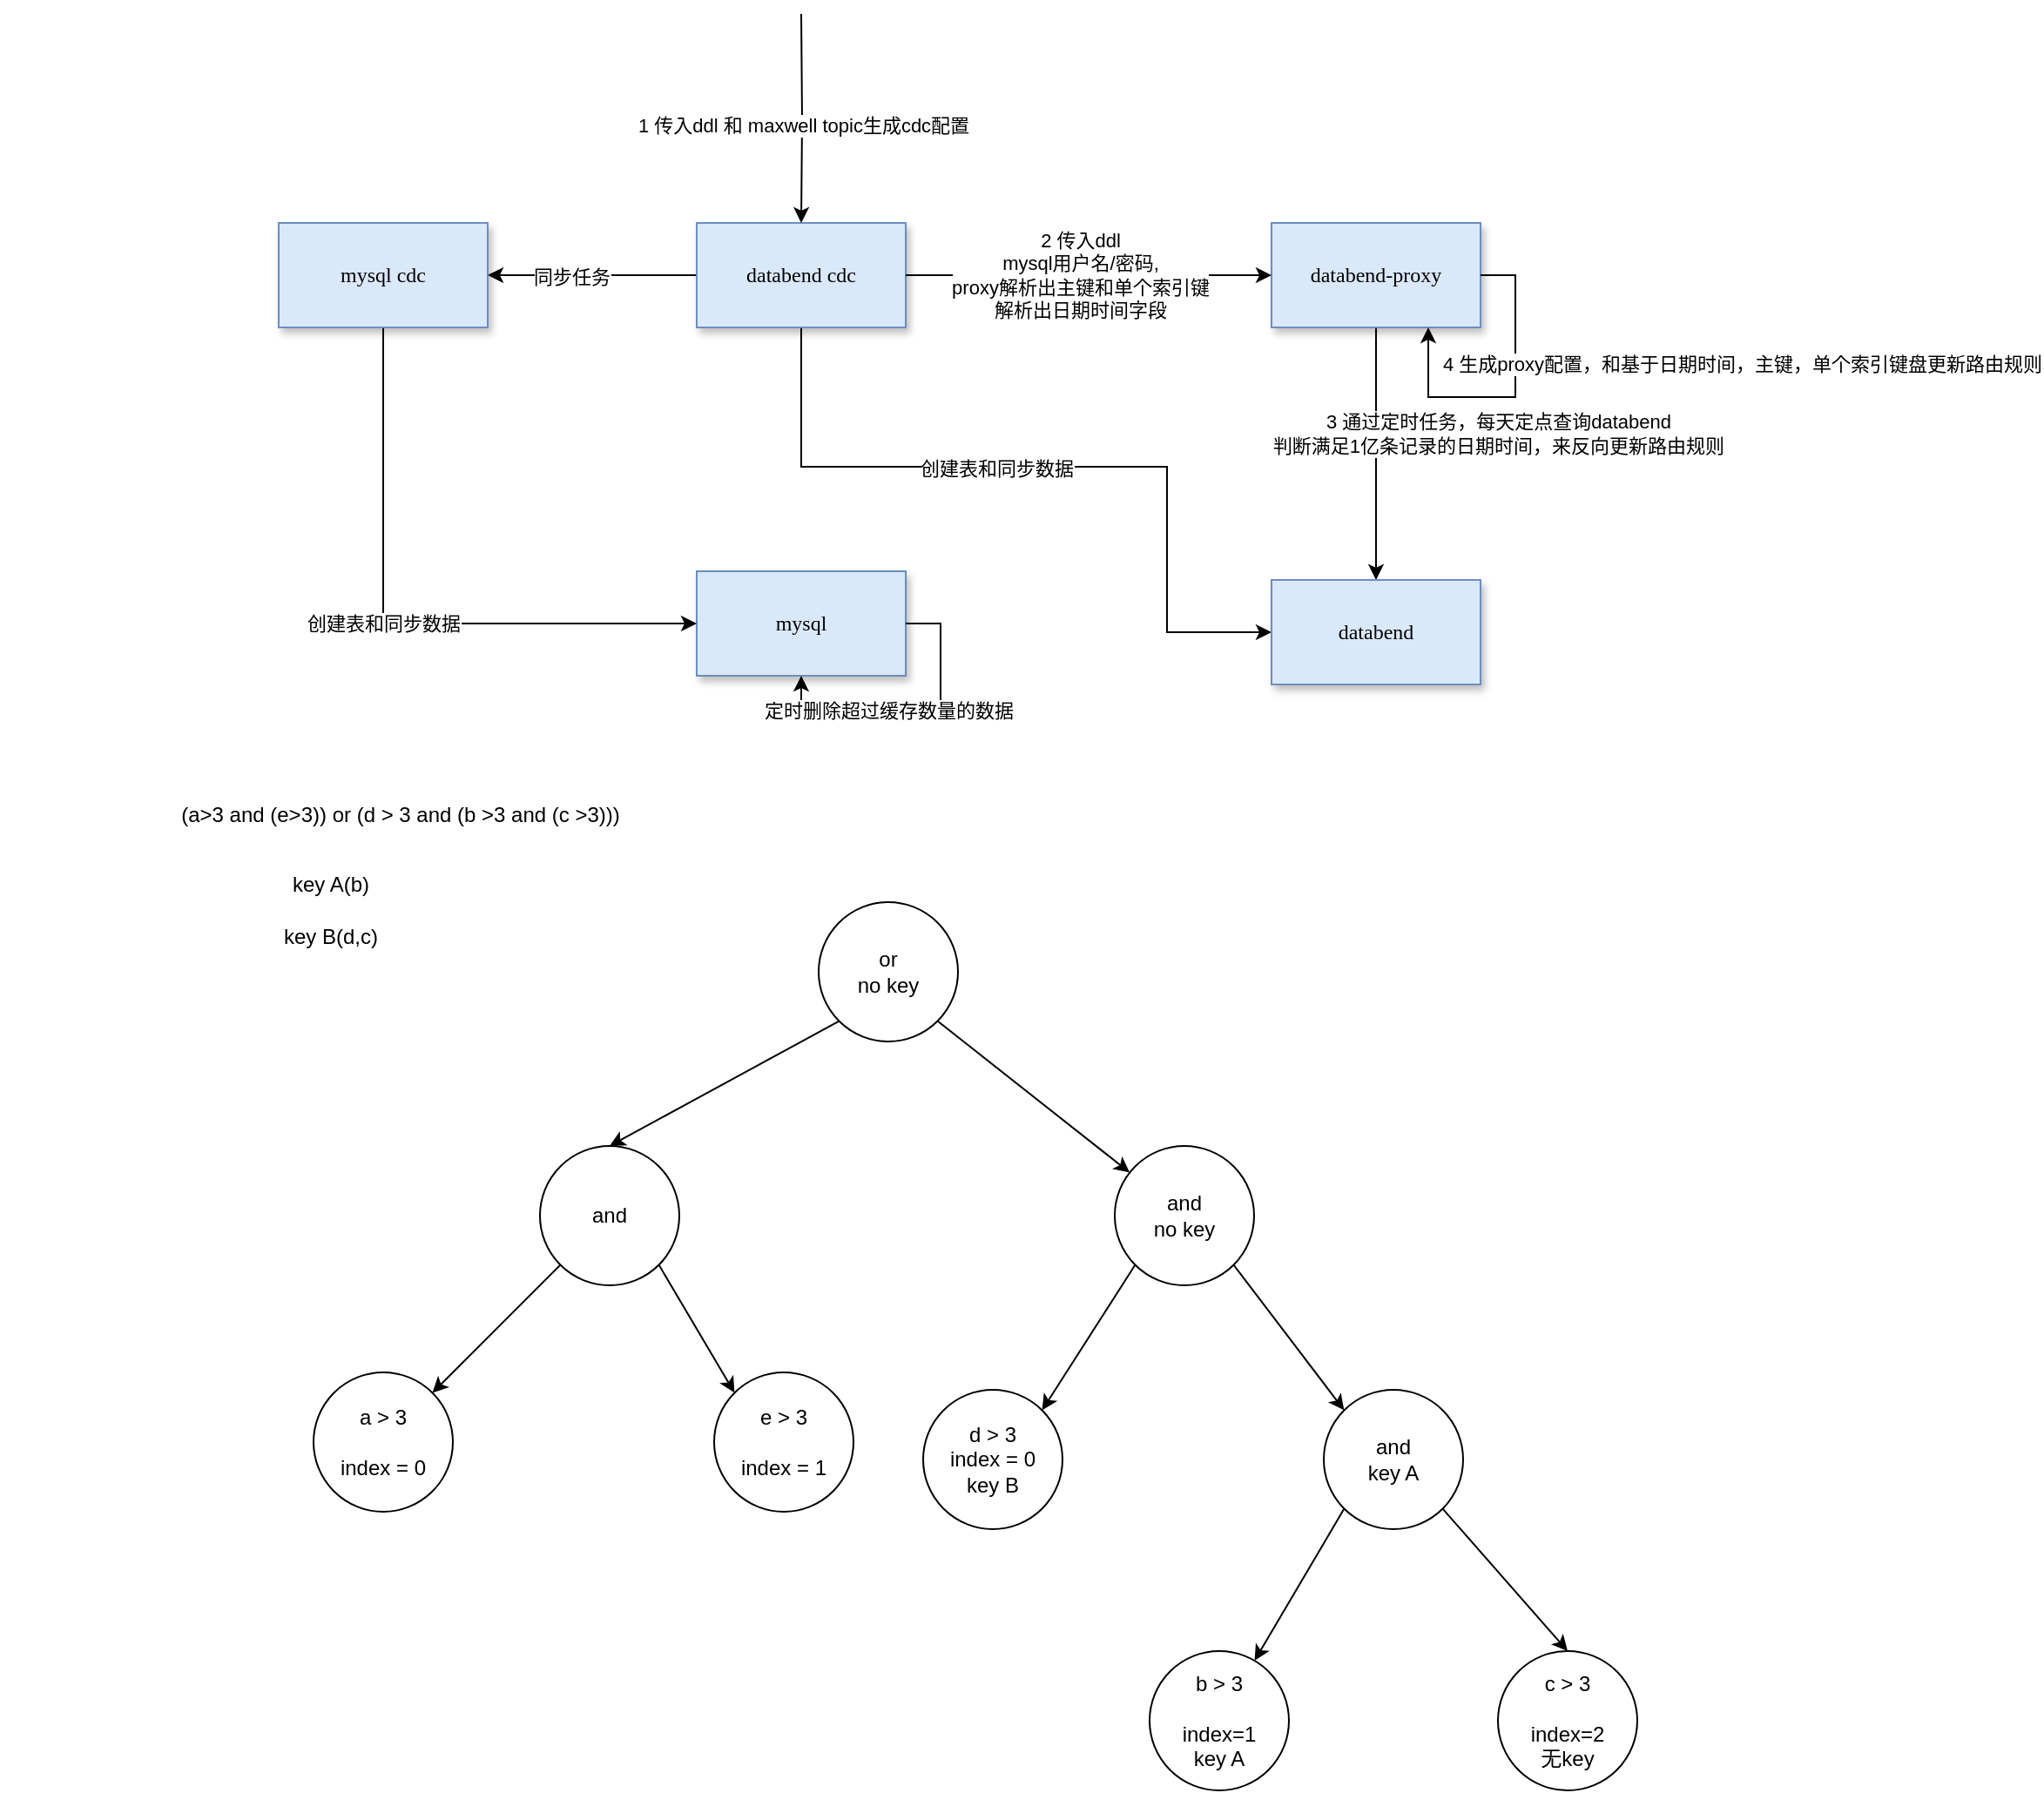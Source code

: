 <mxfile version="28.0.6">
  <diagram name="第 1 页" id="ybSWev30SjwJqXHt9w0i">
    <mxGraphModel dx="1234" dy="763" grid="1" gridSize="10" guides="1" tooltips="1" connect="1" arrows="1" fold="1" page="1" pageScale="1" pageWidth="1654" pageHeight="1169" math="0" shadow="0">
      <root>
        <mxCell id="0" />
        <mxCell id="1" parent="0" />
        <mxCell id="aLZACTp-3pR5Ggs5oU1X-17" style="edgeStyle=orthogonalEdgeStyle;rounded=0;orthogonalLoop=1;jettySize=auto;html=1;exitX=0.5;exitY=1;exitDx=0;exitDy=0;entryX=0;entryY=0.5;entryDx=0;entryDy=0;" parent="1" source="aLZACTp-3pR5Ggs5oU1X-1" target="aLZACTp-3pR5Ggs5oU1X-4" edge="1">
          <mxGeometry relative="1" as="geometry">
            <Array as="points">
              <mxPoint x="470" y="270" />
              <mxPoint x="680" y="270" />
              <mxPoint x="680" y="365" />
            </Array>
          </mxGeometry>
        </mxCell>
        <mxCell id="aLZACTp-3pR5Ggs5oU1X-19" value="创建表和同步数据" style="edgeLabel;html=1;align=center;verticalAlign=middle;resizable=0;points=[];" parent="aLZACTp-3pR5Ggs5oU1X-17" vertex="1" connectable="0">
          <mxGeometry x="-0.118" y="-1" relative="1" as="geometry">
            <mxPoint x="-4" as="offset" />
          </mxGeometry>
        </mxCell>
        <mxCell id="mrwGV0TSwpKSy3WsaggI-4" style="edgeStyle=orthogonalEdgeStyle;rounded=0;orthogonalLoop=1;jettySize=auto;html=1;exitX=0;exitY=0.5;exitDx=0;exitDy=0;" edge="1" parent="1" source="aLZACTp-3pR5Ggs5oU1X-1" target="mrwGV0TSwpKSy3WsaggI-3">
          <mxGeometry relative="1" as="geometry" />
        </mxCell>
        <mxCell id="mrwGV0TSwpKSy3WsaggI-5" value="同步任务" style="edgeLabel;html=1;align=center;verticalAlign=middle;resizable=0;points=[];" vertex="1" connectable="0" parent="mrwGV0TSwpKSy3WsaggI-4">
          <mxGeometry x="0.2" y="1" relative="1" as="geometry">
            <mxPoint as="offset" />
          </mxGeometry>
        </mxCell>
        <mxCell id="aLZACTp-3pR5Ggs5oU1X-1" value="databend cdc" style="rounded=0;whiteSpace=wrap;html=1;fillColor=#dae8fc;strokeColor=#6c8ebf;shadow=1;fontFamily=Tahoma;" parent="1" vertex="1">
          <mxGeometry x="410" y="130" width="120" height="60" as="geometry" />
        </mxCell>
        <mxCell id="aLZACTp-3pR5Ggs5oU1X-11" style="edgeStyle=orthogonalEdgeStyle;rounded=0;orthogonalLoop=1;jettySize=auto;html=1;exitX=0.5;exitY=1;exitDx=0;exitDy=0;entryX=0.5;entryY=0;entryDx=0;entryDy=0;" parent="1" source="aLZACTp-3pR5Ggs5oU1X-2" target="aLZACTp-3pR5Ggs5oU1X-4" edge="1">
          <mxGeometry relative="1" as="geometry" />
        </mxCell>
        <mxCell id="aLZACTp-3pR5Ggs5oU1X-12" value="3 通过定时任务，每天定点查询databend&lt;div&gt;判断满足1亿条记录的日期时间，来反向更新路由规则&lt;/div&gt;" style="edgeLabel;html=1;align=center;verticalAlign=middle;resizable=0;points=[];" parent="aLZACTp-3pR5Ggs5oU1X-11" vertex="1" connectable="0">
          <mxGeometry x="-0.159" y="3" relative="1" as="geometry">
            <mxPoint x="67" as="offset" />
          </mxGeometry>
        </mxCell>
        <mxCell id="aLZACTp-3pR5Ggs5oU1X-2" value="databend-proxy" style="rounded=0;whiteSpace=wrap;html=1;fillColor=#dae8fc;strokeColor=#6c8ebf;shadow=1;fontFamily=Tahoma;" parent="1" vertex="1">
          <mxGeometry x="740" y="130" width="120" height="60" as="geometry" />
        </mxCell>
        <mxCell id="aLZACTp-3pR5Ggs5oU1X-4" value="databend" style="rounded=0;whiteSpace=wrap;html=1;fillColor=#dae8fc;strokeColor=#6c8ebf;shadow=1;fontFamily=Tahoma;" parent="1" vertex="1">
          <mxGeometry x="740" y="335" width="120" height="60" as="geometry" />
        </mxCell>
        <mxCell id="aLZACTp-3pR5Ggs5oU1X-6" style="edgeStyle=orthogonalEdgeStyle;rounded=0;orthogonalLoop=1;jettySize=auto;html=1;entryX=0.5;entryY=0;entryDx=0;entryDy=0;" parent="1" target="aLZACTp-3pR5Ggs5oU1X-1" edge="1">
          <mxGeometry relative="1" as="geometry">
            <mxPoint x="470" y="10" as="sourcePoint" />
          </mxGeometry>
        </mxCell>
        <mxCell id="aLZACTp-3pR5Ggs5oU1X-7" value="1 传入ddl 和 maxwell topic生成cdc配置" style="edgeLabel;html=1;align=center;verticalAlign=middle;resizable=0;points=[];" parent="aLZACTp-3pR5Ggs5oU1X-6" vertex="1" connectable="0">
          <mxGeometry x="0.067" y="1" relative="1" as="geometry">
            <mxPoint as="offset" />
          </mxGeometry>
        </mxCell>
        <mxCell id="aLZACTp-3pR5Ggs5oU1X-8" style="edgeStyle=orthogonalEdgeStyle;rounded=0;orthogonalLoop=1;jettySize=auto;html=1;exitX=1;exitY=0.5;exitDx=0;exitDy=0;" parent="1" target="aLZACTp-3pR5Ggs5oU1X-2" edge="1" source="aLZACTp-3pR5Ggs5oU1X-1">
          <mxGeometry relative="1" as="geometry">
            <mxPoint x="800" y="10" as="sourcePoint" />
          </mxGeometry>
        </mxCell>
        <mxCell id="aLZACTp-3pR5Ggs5oU1X-10" value="2 传入ddl&lt;div&gt;mysql用户名/密码,&lt;div&gt;proxy解析出主键和单个索引键&lt;/div&gt;&lt;/div&gt;&lt;div&gt;解析出日期时间字段&lt;/div&gt;" style="edgeLabel;html=1;align=center;verticalAlign=middle;resizable=0;points=[];" parent="aLZACTp-3pR5Ggs5oU1X-8" vertex="1" connectable="0">
          <mxGeometry x="0.207" y="2" relative="1" as="geometry">
            <mxPoint x="-27" y="2" as="offset" />
          </mxGeometry>
        </mxCell>
        <mxCell id="aLZACTp-3pR5Ggs5oU1X-13" style="edgeStyle=orthogonalEdgeStyle;rounded=0;orthogonalLoop=1;jettySize=auto;html=1;exitX=1;exitY=0.5;exitDx=0;exitDy=0;" parent="1" source="aLZACTp-3pR5Ggs5oU1X-2" edge="1">
          <mxGeometry relative="1" as="geometry">
            <mxPoint x="830" y="190" as="targetPoint" />
            <Array as="points">
              <mxPoint x="880" y="160" />
              <mxPoint x="880" y="230" />
              <mxPoint x="830" y="230" />
            </Array>
          </mxGeometry>
        </mxCell>
        <mxCell id="aLZACTp-3pR5Ggs5oU1X-14" value="4 生成proxy配置，和基于日期时间，主键，单个索引键盘更新路由规则" style="edgeLabel;html=1;align=center;verticalAlign=middle;resizable=0;points=[];" parent="aLZACTp-3pR5Ggs5oU1X-13" vertex="1" connectable="0">
          <mxGeometry x="-0.14" y="-3" relative="1" as="geometry">
            <mxPoint x="133" y="-7" as="offset" />
          </mxGeometry>
        </mxCell>
        <mxCell id="aLZACTp-3pR5Ggs5oU1X-15" value="mysql" style="rounded=0;whiteSpace=wrap;html=1;fillColor=#dae8fc;strokeColor=#6c8ebf;shadow=1;fontFamily=Tahoma;" parent="1" vertex="1">
          <mxGeometry x="410" y="330" width="120" height="60" as="geometry" />
        </mxCell>
        <mxCell id="mrwGV0TSwpKSy3WsaggI-1" style="edgeStyle=orthogonalEdgeStyle;rounded=0;orthogonalLoop=1;jettySize=auto;html=1;exitX=1;exitY=0.5;exitDx=0;exitDy=0;entryX=0.5;entryY=1;entryDx=0;entryDy=0;" edge="1" parent="1" source="aLZACTp-3pR5Ggs5oU1X-15" target="aLZACTp-3pR5Ggs5oU1X-15">
          <mxGeometry relative="1" as="geometry" />
        </mxCell>
        <mxCell id="mrwGV0TSwpKSy3WsaggI-2" value="定时删除超过缓存数量的数据" style="edgeLabel;html=1;align=center;verticalAlign=middle;resizable=0;points=[];" vertex="1" connectable="0" parent="mrwGV0TSwpKSy3WsaggI-1">
          <mxGeometry x="0.176" relative="1" as="geometry">
            <mxPoint as="offset" />
          </mxGeometry>
        </mxCell>
        <mxCell id="mrwGV0TSwpKSy3WsaggI-6" style="edgeStyle=orthogonalEdgeStyle;rounded=0;orthogonalLoop=1;jettySize=auto;html=1;exitX=0.5;exitY=1;exitDx=0;exitDy=0;entryX=0;entryY=0.5;entryDx=0;entryDy=0;" edge="1" parent="1" source="mrwGV0TSwpKSy3WsaggI-3" target="aLZACTp-3pR5Ggs5oU1X-15">
          <mxGeometry relative="1" as="geometry" />
        </mxCell>
        <mxCell id="mrwGV0TSwpKSy3WsaggI-7" value="创建表和同步数据" style="edgeLabel;html=1;align=center;verticalAlign=middle;resizable=0;points=[];" vertex="1" connectable="0" parent="mrwGV0TSwpKSy3WsaggI-6">
          <mxGeometry x="-0.028" relative="1" as="geometry">
            <mxPoint as="offset" />
          </mxGeometry>
        </mxCell>
        <mxCell id="mrwGV0TSwpKSy3WsaggI-3" value="mysql cdc" style="rounded=0;whiteSpace=wrap;html=1;fillColor=#dae8fc;strokeColor=#6c8ebf;shadow=1;fontFamily=Tahoma;" vertex="1" parent="1">
          <mxGeometry x="170" y="130" width="120" height="60" as="geometry" />
        </mxCell>
        <mxCell id="mrwGV0TSwpKSy3WsaggI-12" style="rounded=0;orthogonalLoop=1;jettySize=auto;html=1;exitX=0;exitY=1;exitDx=0;exitDy=0;entryX=0.5;entryY=0;entryDx=0;entryDy=0;" edge="1" parent="1" source="mrwGV0TSwpKSy3WsaggI-8" target="mrwGV0TSwpKSy3WsaggI-10">
          <mxGeometry relative="1" as="geometry" />
        </mxCell>
        <mxCell id="mrwGV0TSwpKSy3WsaggI-14" style="rounded=0;orthogonalLoop=1;jettySize=auto;html=1;exitX=1;exitY=1;exitDx=0;exitDy=0;" edge="1" parent="1" source="mrwGV0TSwpKSy3WsaggI-8" target="mrwGV0TSwpKSy3WsaggI-11">
          <mxGeometry relative="1" as="geometry" />
        </mxCell>
        <mxCell id="mrwGV0TSwpKSy3WsaggI-8" value="or&lt;div&gt;no key&lt;/div&gt;" style="ellipse;whiteSpace=wrap;html=1;aspect=fixed;" vertex="1" parent="1">
          <mxGeometry x="480" y="520" width="80" height="80" as="geometry" />
        </mxCell>
        <mxCell id="mrwGV0TSwpKSy3WsaggI-9" value="(a&amp;gt;3 and (e&amp;gt;3)) or (d &amp;gt; 3 and (b &amp;gt;3 and (c &amp;gt;3)))" style="text;html=1;align=center;verticalAlign=middle;whiteSpace=wrap;rounded=0;" vertex="1" parent="1">
          <mxGeometry x="10" y="450" width="460" height="40" as="geometry" />
        </mxCell>
        <mxCell id="mrwGV0TSwpKSy3WsaggI-25" style="rounded=0;orthogonalLoop=1;jettySize=auto;html=1;exitX=0;exitY=1;exitDx=0;exitDy=0;entryX=1;entryY=0;entryDx=0;entryDy=0;" edge="1" parent="1" source="mrwGV0TSwpKSy3WsaggI-10" target="mrwGV0TSwpKSy3WsaggI-23">
          <mxGeometry relative="1" as="geometry" />
        </mxCell>
        <mxCell id="mrwGV0TSwpKSy3WsaggI-26" style="rounded=0;orthogonalLoop=1;jettySize=auto;html=1;exitX=1;exitY=1;exitDx=0;exitDy=0;entryX=0;entryY=0;entryDx=0;entryDy=0;" edge="1" parent="1" source="mrwGV0TSwpKSy3WsaggI-10" target="mrwGV0TSwpKSy3WsaggI-24">
          <mxGeometry relative="1" as="geometry" />
        </mxCell>
        <mxCell id="mrwGV0TSwpKSy3WsaggI-10" value="and" style="ellipse;whiteSpace=wrap;html=1;aspect=fixed;" vertex="1" parent="1">
          <mxGeometry x="320" y="660" width="80" height="80" as="geometry" />
        </mxCell>
        <mxCell id="mrwGV0TSwpKSy3WsaggI-17" style="rounded=0;orthogonalLoop=1;jettySize=auto;html=1;exitX=0;exitY=1;exitDx=0;exitDy=0;entryX=1;entryY=0;entryDx=0;entryDy=0;" edge="1" parent="1" source="mrwGV0TSwpKSy3WsaggI-11" target="mrwGV0TSwpKSy3WsaggI-15">
          <mxGeometry relative="1" as="geometry" />
        </mxCell>
        <mxCell id="mrwGV0TSwpKSy3WsaggI-18" style="rounded=0;orthogonalLoop=1;jettySize=auto;html=1;exitX=1;exitY=1;exitDx=0;exitDy=0;entryX=0;entryY=0;entryDx=0;entryDy=0;" edge="1" parent="1" source="mrwGV0TSwpKSy3WsaggI-11" target="mrwGV0TSwpKSy3WsaggI-16">
          <mxGeometry relative="1" as="geometry" />
        </mxCell>
        <mxCell id="mrwGV0TSwpKSy3WsaggI-11" value="and&lt;div&gt;no key&lt;/div&gt;" style="ellipse;whiteSpace=wrap;html=1;aspect=fixed;" vertex="1" parent="1">
          <mxGeometry x="650" y="660" width="80" height="80" as="geometry" />
        </mxCell>
        <mxCell id="mrwGV0TSwpKSy3WsaggI-15" value="d &amp;gt; 3&lt;br&gt;index = 0&lt;br&gt;key B" style="ellipse;whiteSpace=wrap;html=1;aspect=fixed;" vertex="1" parent="1">
          <mxGeometry x="540" y="800" width="80" height="80" as="geometry" />
        </mxCell>
        <mxCell id="mrwGV0TSwpKSy3WsaggI-21" style="rounded=0;orthogonalLoop=1;jettySize=auto;html=1;exitX=0;exitY=1;exitDx=0;exitDy=0;" edge="1" parent="1" source="mrwGV0TSwpKSy3WsaggI-16" target="mrwGV0TSwpKSy3WsaggI-19">
          <mxGeometry relative="1" as="geometry" />
        </mxCell>
        <mxCell id="mrwGV0TSwpKSy3WsaggI-22" style="rounded=0;orthogonalLoop=1;jettySize=auto;html=1;exitX=1;exitY=1;exitDx=0;exitDy=0;entryX=0.5;entryY=0;entryDx=0;entryDy=0;" edge="1" parent="1" source="mrwGV0TSwpKSy3WsaggI-16" target="mrwGV0TSwpKSy3WsaggI-20">
          <mxGeometry relative="1" as="geometry" />
        </mxCell>
        <mxCell id="mrwGV0TSwpKSy3WsaggI-16" value="and&lt;br&gt;key A" style="ellipse;whiteSpace=wrap;html=1;aspect=fixed;" vertex="1" parent="1">
          <mxGeometry x="770" y="800" width="80" height="80" as="geometry" />
        </mxCell>
        <mxCell id="mrwGV0TSwpKSy3WsaggI-19" value="b &amp;gt; 3&lt;br&gt;&lt;br&gt;index=1&lt;br&gt;key A" style="ellipse;whiteSpace=wrap;html=1;aspect=fixed;" vertex="1" parent="1">
          <mxGeometry x="670" y="950" width="80" height="80" as="geometry" />
        </mxCell>
        <mxCell id="mrwGV0TSwpKSy3WsaggI-20" value="c &amp;gt; 3&lt;br&gt;&lt;br&gt;index=2&lt;br&gt;无key" style="ellipse;whiteSpace=wrap;html=1;aspect=fixed;" vertex="1" parent="1">
          <mxGeometry x="870" y="950" width="80" height="80" as="geometry" />
        </mxCell>
        <mxCell id="mrwGV0TSwpKSy3WsaggI-23" value="a &amp;gt; 3&lt;br&gt;&lt;br&gt;index = 0" style="ellipse;whiteSpace=wrap;html=1;aspect=fixed;" vertex="1" parent="1">
          <mxGeometry x="190" y="790" width="80" height="80" as="geometry" />
        </mxCell>
        <mxCell id="mrwGV0TSwpKSy3WsaggI-24" value="e &amp;gt; 3&lt;br&gt;&lt;br&gt;index = 1" style="ellipse;whiteSpace=wrap;html=1;aspect=fixed;" vertex="1" parent="1">
          <mxGeometry x="420" y="790" width="80" height="80" as="geometry" />
        </mxCell>
        <mxCell id="mrwGV0TSwpKSy3WsaggI-27" value="key A(b)" style="text;html=1;align=center;verticalAlign=middle;whiteSpace=wrap;rounded=0;" vertex="1" parent="1">
          <mxGeometry x="100" y="500" width="200" height="20" as="geometry" />
        </mxCell>
        <mxCell id="mrwGV0TSwpKSy3WsaggI-28" value="key B(d,c)" style="text;html=1;align=center;verticalAlign=middle;whiteSpace=wrap;rounded=0;" vertex="1" parent="1">
          <mxGeometry x="100" y="530" width="200" height="20" as="geometry" />
        </mxCell>
      </root>
    </mxGraphModel>
  </diagram>
</mxfile>
